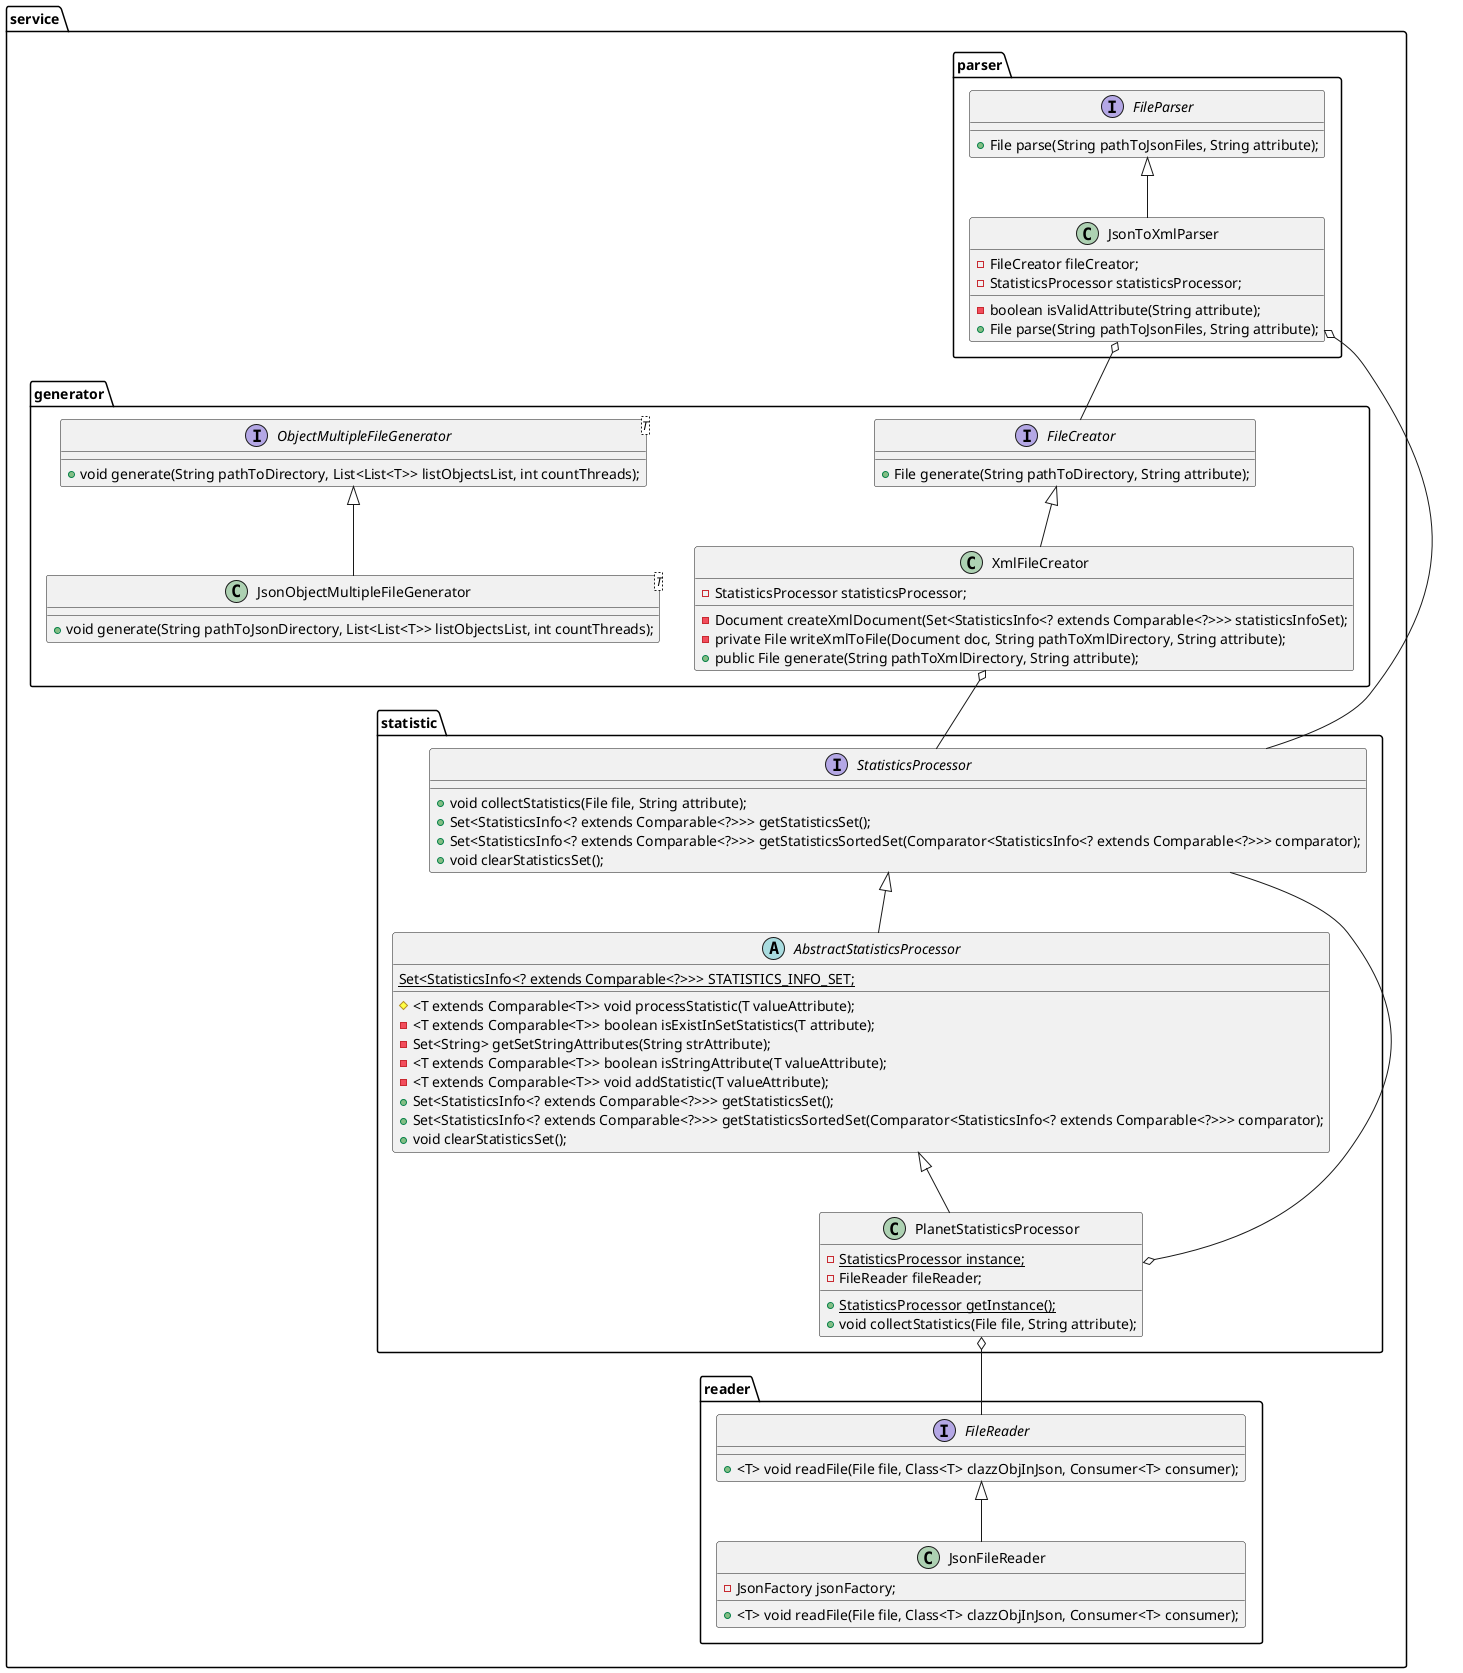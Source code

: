 @startuml
'https://plantuml.com/class-diagram

package service{
    package generator{
        interface FileCreator {
            + File generate(String pathToDirectory, String attribute);
        }
        interface ObjectMultipleFileGenerator<T> {
            + void generate(String pathToDirectory, List<List<T>> listObjectsList, int countThreads);
        }
        class JsonObjectMultipleFileGenerator<T>{
            + void generate(String pathToJsonDirectory, List<List<T>> listObjectsList, int countThreads);
        }
        class XmlFileCreator{
            - StatisticsProcessor statisticsProcessor;
            - Document createXmlDocument(Set<StatisticsInfo<? extends Comparable<?>>> statisticsInfoSet);
            - private File writeXmlToFile(Document doc, String pathToXmlDirectory, String attribute);
            + public File generate(String pathToXmlDirectory, String attribute);
        }
    }
    package parser{
        interface FileParser {
            + File parse(String pathToJsonFiles, String attribute);
        }
        class JsonToXmlParser{
            - FileCreator fileCreator;
            - StatisticsProcessor statisticsProcessor;
            - boolean isValidAttribute(String attribute);
            + File parse(String pathToJsonFiles, String attribute);
        }
    }
    package reader{
        interface FileReader{
            + <T> void readFile(File file, Class<T> clazzObjInJson, Consumer<T> consumer);
        }
        class JsonFileReader{
            - JsonFactory jsonFactory;
            + <T> void readFile(File file, Class<T> clazzObjInJson, Consumer<T> consumer);
        }
    }
    package statistic{
        interface StatisticsProcessor{
            + void collectStatistics(File file, String attribute);
            + Set<StatisticsInfo<? extends Comparable<?>>> getStatisticsSet();
            + Set<StatisticsInfo<? extends Comparable<?>>> getStatisticsSortedSet(Comparator<StatisticsInfo<? extends Comparable<?>>> comparator);
            + void clearStatisticsSet();
        }
        abstract class AbstractStatisticsProcessor{
            {static} Set<StatisticsInfo<? extends Comparable<?>>> STATISTICS_INFO_SET;
            # <T extends Comparable<T>> void processStatistic(T valueAttribute);
            - <T extends Comparable<T>> boolean isExistInSetStatistics(T attribute);
            - Set<String> getSetStringAttributes(String strAttribute);
            - <T extends Comparable<T>> boolean isStringAttribute(T valueAttribute);
            - <T extends Comparable<T>> void addStatistic(T valueAttribute);
            + Set<StatisticsInfo<? extends Comparable<?>>> getStatisticsSet();
            + Set<StatisticsInfo<? extends Comparable<?>>> getStatisticsSortedSet(Comparator<StatisticsInfo<? extends Comparable<?>>> comparator);
            + void clearStatisticsSet();

        }
        class PlanetStatisticsProcessor{
            - {static} StatisticsProcessor instance;
            - FileReader fileReader;
            + {static} StatisticsProcessor getInstance();
            + void collectStatistics(File file, String attribute);
        }
    }

FileCreator <|-- XmlFileCreator
ObjectMultipleFileGenerator <|-- JsonObjectMultipleFileGenerator

FileParser <|-- JsonToXmlParser

FileReader <|-- JsonFileReader

StatisticsProcessor <|-- AbstractStatisticsProcessor
AbstractStatisticsProcessor <|-- PlanetStatisticsProcessor


XmlFileCreator o-- StatisticsProcessor

JsonToXmlParser o-- FileCreator
JsonToXmlParser o-- StatisticsProcessor

PlanetStatisticsProcessor o-- StatisticsProcessor
PlanetStatisticsProcessor o-- FileReader

}

@enduml